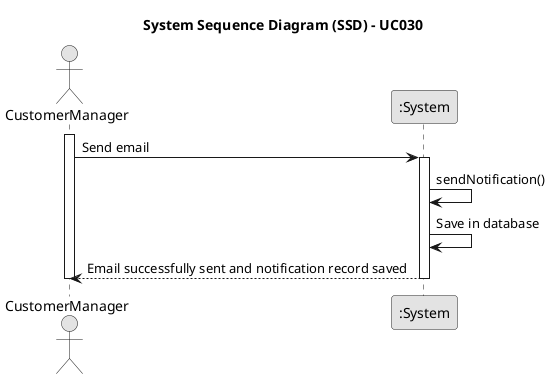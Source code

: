 @startuml
skinparam monochrome true
skinparam packageStyle rectangle
skinparam shadowing false

title System Sequence Diagram (SSD) - UC030
actor CustomerManager as CM
participant ":System" as System

activate CM

        CM -> System: Send email

    activate System
        System -> System: sendNotification()

        System -> System : Save in database

        System --> CM: Email successfully sent and notification record saved
    deactivate System


deactivate CM

@enduml